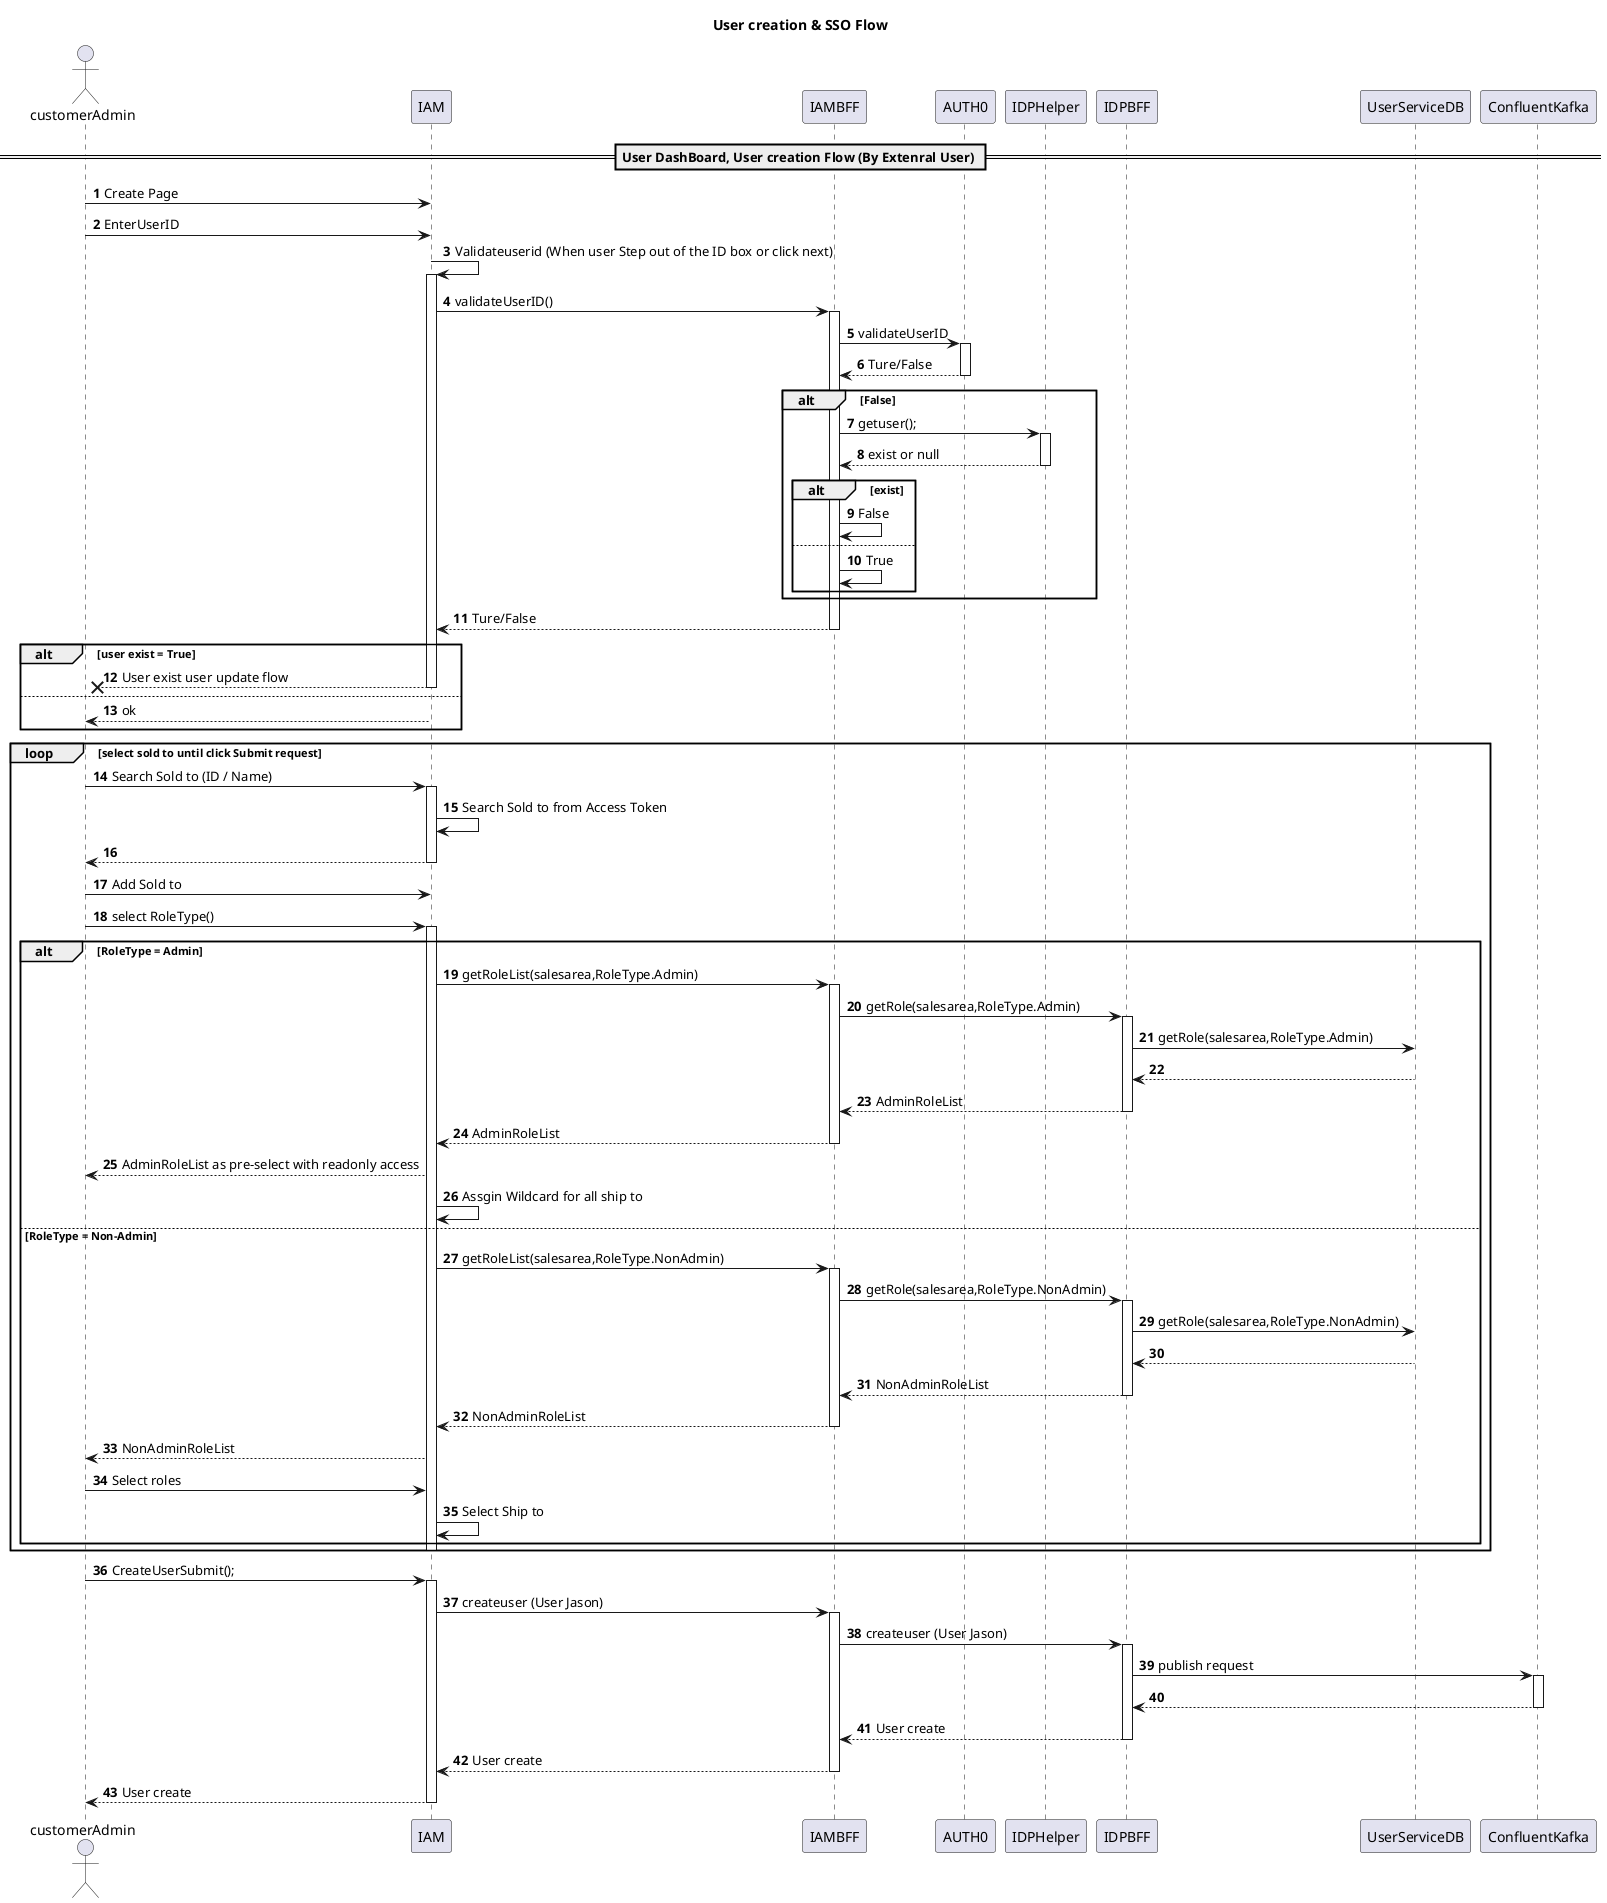@startuml
'https://plantuml.com/sequence-diagram

title User creation & SSO Flow


autonumber

Actor customerAdmin


== User DashBoard, User creation Flow (By Extenral User) ==

    customerAdmin -> IAM : Create Page

        customerAdmin -> IAM : EnterUserID
        IAM -> IAM : Validateuserid (When user Step out of the ID box or click next)
        activate IAM
            IAM -> IAMBFF : validateUserID()
            activate IAMBFF
                IAMBFF -> AUTH0 : validateUserID
                    activate AUTH0
                        IAMBFF <-- AUTH0 : Ture/False
                    deactivate AUTH0
                                            alt False
                                                IAMBFF ->IDPHelper : getuser();
                                                activate IDPHelper
                                                    IAMBFF <-- IDPHelper : exist or null
                                                deactivate IDPHelper
                                                alt exist
                                                    IAMBFF -> IAMBFF : False
                                                else
                                                    IAMBFF -> IAMBFF : True
                                                end
                                            end
                IAM <-- IAMBFF : Ture/False
            deactivate IAMBFF
        alt user exist = True
            IAM --x customerAdmin : User exist user update flow
            deactivate IAM
        else
              IAM --> customerAdmin : ok
        end



    loop select sold to until click Submit request
        customerAdmin ->IAM : Search Sold to (ID / Name)
            activate IAM
                IAM -> IAM : Search Sold to from Access Token
                IAM --> customerAdmin
            deactivate IAM


       customerAdmin -> IAM : Add Sold to


        customerAdmin -> IAM : select RoleType()
            activate IAM
                alt RoleType = Admin
                IAM -> IAMBFF : getRoleList(salesarea,RoleType.Admin)
                    activate IAMBFF
                        IAMBFF -> IDPBFF : getRole(salesarea,RoleType.Admin)
                            activate IDPBFF
                                IDPBFF -> UserServiceDB : getRole(salesarea,RoleType.Admin)
                                IDPBFF <-- UserServiceDB
                                IAMBFF <-- IDPBFF :  AdminRoleList
                            deactivate IDPBFF
                        IAM <-- IAMBFF : AdminRoleList
                    deactivate IAMBFF
                    IAM --> customerAdmin : AdminRoleList as pre-select with readonly access
                    IAM ->IAM : Assgin Wildcard for all ship to
                else RoleType = Non-Admin
                   IAM -> IAMBFF : getRoleList(salesarea,RoleType.NonAdmin)
                       activate IAMBFF
                            IAMBFF -> IDPBFF : getRole(salesarea,RoleType.NonAdmin)
                                activate IDPBFF
                                    IDPBFF -> UserServiceDB : getRole(salesarea,RoleType.NonAdmin)
                                    IDPBFF <-- UserServiceDB
                                    IAMBFF <-- IDPBFF :  NonAdminRoleList
                                deactivate IDPBFF
                            IAM <--IAMBFF : NonAdminRoleList
                       deactivate IAMBFF
                        IAM --> customerAdmin : NonAdminRoleList
                        customerAdmin -> IAM : Select roles
                        IAM -> IAM : Select Ship to
                end

            deactivate IAM
    end loop

    customerAdmin -> IAM : CreateUserSubmit();
        activate IAM
            IAM -> IAMBFF : createuser (User Jason)
                activate IAMBFF
                    IAMBFF -> IDPBFF : createuser (User Jason)
                        activate IDPBFF
                            IDPBFF -> ConfluentKafka : publish request
                                activate ConfluentKafka
                                    ConfluentKafka --> IDPBFF
                                deactivate ConfluentKafka
                                IAMBFF <-- IDPBFF : User create
                        deactivate IDPBFF
                    IAM <-- IAMBFF : User create
                deactivate IAMBFF
            customerAdmin <-- IAM     : User create
        deactivate IAM




@enduml